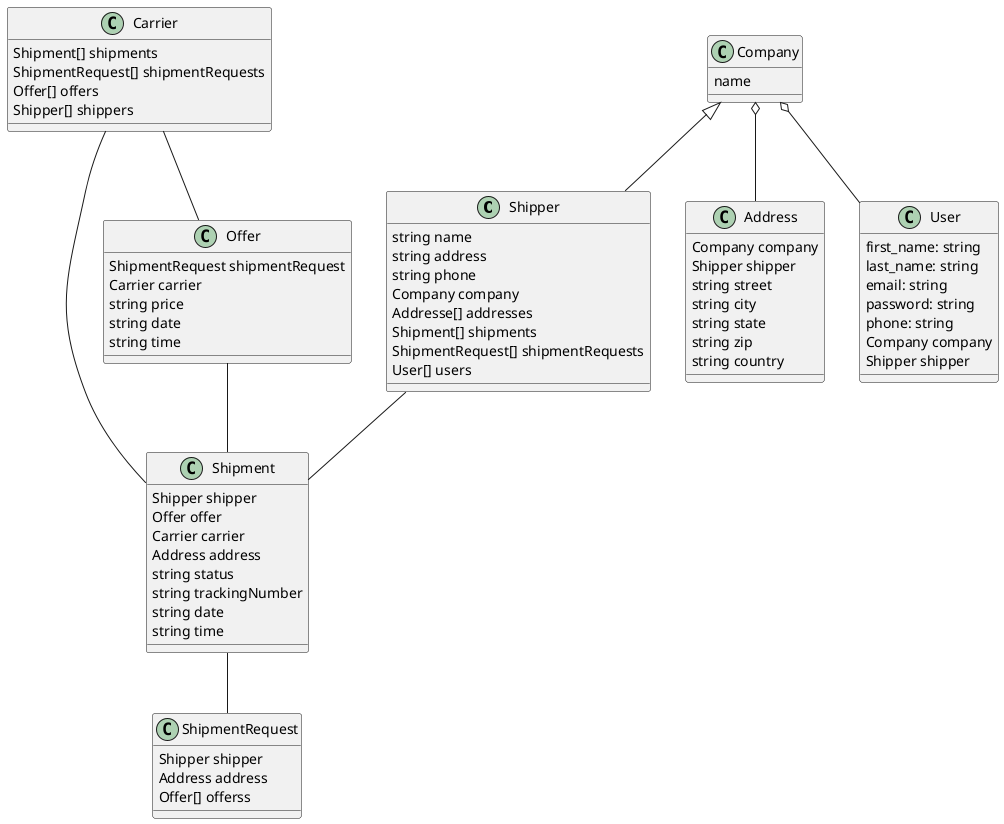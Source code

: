 @startuml
class Shipper {
    string name
    string address
    string phone
    Company company
    Addresse[] addresses
    Shipment[] shipments
    ShipmentRequest[] shipmentRequests
    User[] users
}
class Carrier {
    Shipment[] shipments
    ShipmentRequest[] shipmentRequests
    Offer[] offers
    Shipper[] shippers
}
class ShipmentRequest {
    Shipper shipper
    Address address
    Offer[] offerss
}
class Company {
    name
}

class Address {
    Company company
    Shipper shipper
    string street
    string city
    string state
    string zip
    string country
}
class User {
    first_name: string
    last_name: string
    email: string
    password: string
    phone: string
    Company company
    Shipper shipper
}
class Shipment {
    Shipper shipper
    Offer offer
    Carrier carrier
    Address address
    string status
    string trackingNumber
    string date
    string time
}
class Offer {
    ShipmentRequest shipmentRequest
    Carrier carrier
    string price
    string date
    string time
}
Company <|-- Shipper
Company o-- User
Company o-- Address
Shipper -- Shipment
Shipment -- ShipmentRequest
Carrier -- Shipment
Carrier -- Offer
Offer -- Shipment
@enduml